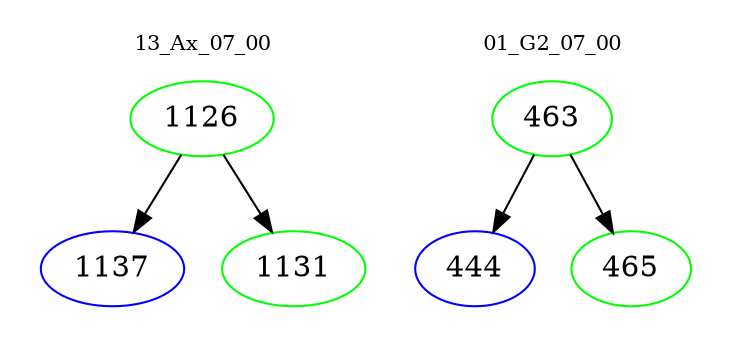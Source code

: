 digraph{
subgraph cluster_0 {
color = white
label = "13_Ax_07_00";
fontsize=10;
T0_1126 [label="1126", color="green"]
T0_1126 -> T0_1137 [color="black"]
T0_1137 [label="1137", color="blue"]
T0_1126 -> T0_1131 [color="black"]
T0_1131 [label="1131", color="green"]
}
subgraph cluster_1 {
color = white
label = "01_G2_07_00";
fontsize=10;
T1_463 [label="463", color="green"]
T1_463 -> T1_444 [color="black"]
T1_444 [label="444", color="blue"]
T1_463 -> T1_465 [color="black"]
T1_465 [label="465", color="green"]
}
}
